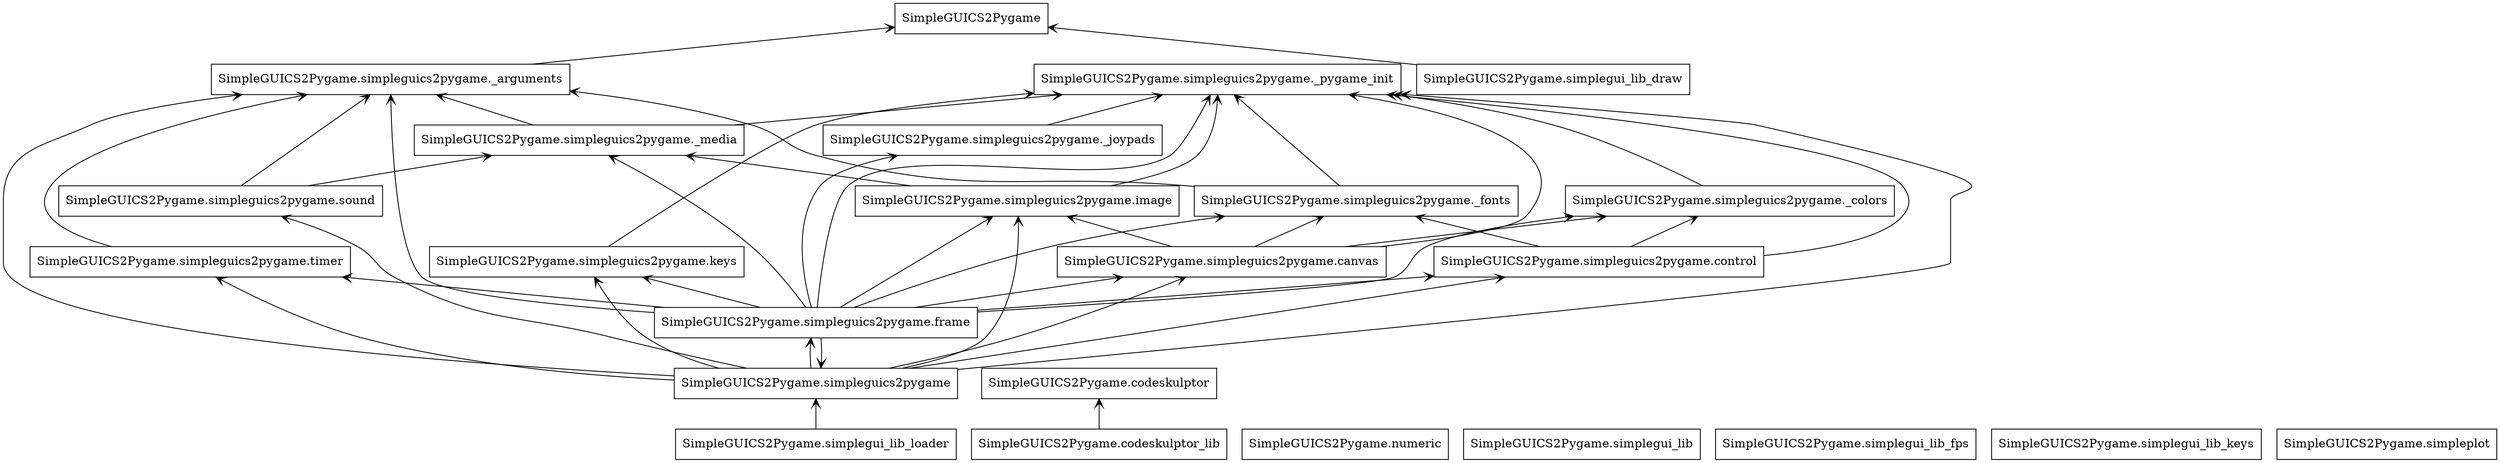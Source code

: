 digraph "packages_SimpleGUICS2Pygame_all" {
charset="utf-8"
rankdir=BT
"0" [label="SimpleGUICS2Pygame", shape="box"];
"1" [label="SimpleGUICS2Pygame.codeskulptor", shape="box"];
"2" [label="SimpleGUICS2Pygame.codeskulptor_lib", shape="box"];
"3" [label="SimpleGUICS2Pygame.numeric", shape="box"];
"4" [label="SimpleGUICS2Pygame.simplegui_lib", shape="box"];
"5" [label="SimpleGUICS2Pygame.simplegui_lib_draw", shape="box"];
"6" [label="SimpleGUICS2Pygame.simplegui_lib_fps", shape="box"];
"7" [label="SimpleGUICS2Pygame.simplegui_lib_keys", shape="box"];
"8" [label="SimpleGUICS2Pygame.simplegui_lib_loader", shape="box"];
"9" [label="SimpleGUICS2Pygame.simpleguics2pygame", shape="box"];
"10" [label="SimpleGUICS2Pygame.simpleguics2pygame._arguments", shape="box"];
"11" [label="SimpleGUICS2Pygame.simpleguics2pygame._colors", shape="box"];
"12" [label="SimpleGUICS2Pygame.simpleguics2pygame._fonts", shape="box"];
"13" [label="SimpleGUICS2Pygame.simpleguics2pygame._joypads", shape="box"];
"14" [label="SimpleGUICS2Pygame.simpleguics2pygame._media", shape="box"];
"15" [label="SimpleGUICS2Pygame.simpleguics2pygame._pygame_init", shape="box"];
"16" [label="SimpleGUICS2Pygame.simpleguics2pygame.canvas", shape="box"];
"17" [label="SimpleGUICS2Pygame.simpleguics2pygame.control", shape="box"];
"18" [label="SimpleGUICS2Pygame.simpleguics2pygame.frame", shape="box"];
"19" [label="SimpleGUICS2Pygame.simpleguics2pygame.image", shape="box"];
"20" [label="SimpleGUICS2Pygame.simpleguics2pygame.keys", shape="box"];
"21" [label="SimpleGUICS2Pygame.simpleguics2pygame.sound", shape="box"];
"22" [label="SimpleGUICS2Pygame.simpleguics2pygame.timer", shape="box"];
"23" [label="SimpleGUICS2Pygame.simpleplot", shape="box"];
"2" -> "1" [arrowhead="open", arrowtail="none"];
"5" -> "0" [arrowhead="open", arrowtail="none"];
"8" -> "9" [arrowhead="open", arrowtail="none"];
"9" -> "10" [arrowhead="open", arrowtail="none"];
"9" -> "15" [arrowhead="open", arrowtail="none"];
"9" -> "16" [arrowhead="open", arrowtail="none"];
"9" -> "17" [arrowhead="open", arrowtail="none"];
"9" -> "18" [arrowhead="open", arrowtail="none"];
"9" -> "19" [arrowhead="open", arrowtail="none"];
"9" -> "20" [arrowhead="open", arrowtail="none"];
"9" -> "21" [arrowhead="open", arrowtail="none"];
"9" -> "22" [arrowhead="open", arrowtail="none"];
"10" -> "0" [arrowhead="open", arrowtail="none"];
"11" -> "15" [arrowhead="open", arrowtail="none"];
"12" -> "10" [arrowhead="open", arrowtail="none"];
"12" -> "15" [arrowhead="open", arrowtail="none"];
"13" -> "15" [arrowhead="open", arrowtail="none"];
"14" -> "10" [arrowhead="open", arrowtail="none"];
"14" -> "15" [arrowhead="open", arrowtail="none"];
"16" -> "11" [arrowhead="open", arrowtail="none"];
"16" -> "12" [arrowhead="open", arrowtail="none"];
"16" -> "15" [arrowhead="open", arrowtail="none"];
"16" -> "19" [arrowhead="open", arrowtail="none"];
"17" -> "11" [arrowhead="open", arrowtail="none"];
"17" -> "12" [arrowhead="open", arrowtail="none"];
"17" -> "15" [arrowhead="open", arrowtail="none"];
"18" -> "9" [arrowhead="open", arrowtail="none"];
"18" -> "10" [arrowhead="open", arrowtail="none"];
"18" -> "11" [arrowhead="open", arrowtail="none"];
"18" -> "12" [arrowhead="open", arrowtail="none"];
"18" -> "13" [arrowhead="open", arrowtail="none"];
"18" -> "14" [arrowhead="open", arrowtail="none"];
"18" -> "15" [arrowhead="open", arrowtail="none"];
"18" -> "16" [arrowhead="open", arrowtail="none"];
"18" -> "17" [arrowhead="open", arrowtail="none"];
"18" -> "19" [arrowhead="open", arrowtail="none"];
"18" -> "20" [arrowhead="open", arrowtail="none"];
"18" -> "22" [arrowhead="open", arrowtail="none"];
"19" -> "14" [arrowhead="open", arrowtail="none"];
"19" -> "15" [arrowhead="open", arrowtail="none"];
"20" -> "15" [arrowhead="open", arrowtail="none"];
"21" -> "10" [arrowhead="open", arrowtail="none"];
"21" -> "14" [arrowhead="open", arrowtail="none"];
"22" -> "10" [arrowhead="open", arrowtail="none"];
}
